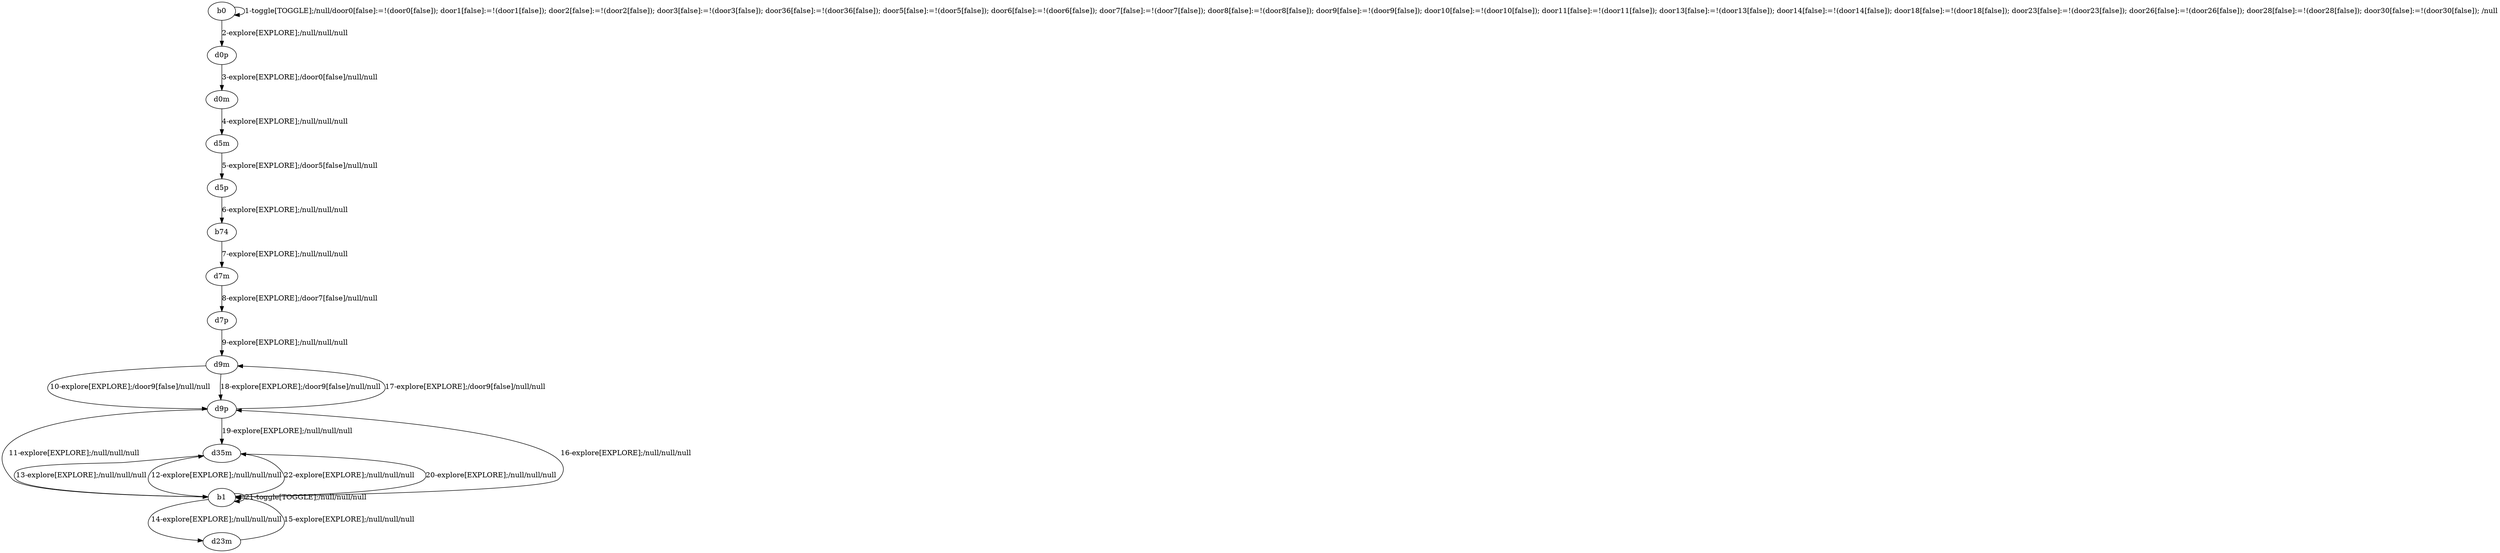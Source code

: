 # Total number of goals covered by this test: 2
# d9p --> d9m
# d23m --> b1

digraph g {
"b0" -> "b0" [label = "1-toggle[TOGGLE];/null/door0[false]:=!(door0[false]); door1[false]:=!(door1[false]); door2[false]:=!(door2[false]); door3[false]:=!(door3[false]); door36[false]:=!(door36[false]); door5[false]:=!(door5[false]); door6[false]:=!(door6[false]); door7[false]:=!(door7[false]); door8[false]:=!(door8[false]); door9[false]:=!(door9[false]); door10[false]:=!(door10[false]); door11[false]:=!(door11[false]); door13[false]:=!(door13[false]); door14[false]:=!(door14[false]); door18[false]:=!(door18[false]); door23[false]:=!(door23[false]); door26[false]:=!(door26[false]); door28[false]:=!(door28[false]); door30[false]:=!(door30[false]); /null"];
"b0" -> "d0p" [label = "2-explore[EXPLORE];/null/null/null"];
"d0p" -> "d0m" [label = "3-explore[EXPLORE];/door0[false]/null/null"];
"d0m" -> "d5m" [label = "4-explore[EXPLORE];/null/null/null"];
"d5m" -> "d5p" [label = "5-explore[EXPLORE];/door5[false]/null/null"];
"d5p" -> "b74" [label = "6-explore[EXPLORE];/null/null/null"];
"b74" -> "d7m" [label = "7-explore[EXPLORE];/null/null/null"];
"d7m" -> "d7p" [label = "8-explore[EXPLORE];/door7[false]/null/null"];
"d7p" -> "d9m" [label = "9-explore[EXPLORE];/null/null/null"];
"d9m" -> "d9p" [label = "10-explore[EXPLORE];/door9[false]/null/null"];
"d9p" -> "b1" [label = "11-explore[EXPLORE];/null/null/null"];
"b1" -> "d35m" [label = "12-explore[EXPLORE];/null/null/null"];
"d35m" -> "b1" [label = "13-explore[EXPLORE];/null/null/null"];
"b1" -> "d23m" [label = "14-explore[EXPLORE];/null/null/null"];
"d23m" -> "b1" [label = "15-explore[EXPLORE];/null/null/null"];
"b1" -> "d9p" [label = "16-explore[EXPLORE];/null/null/null"];
"d9p" -> "d9m" [label = "17-explore[EXPLORE];/door9[false]/null/null"];
"d9m" -> "d9p" [label = "18-explore[EXPLORE];/door9[false]/null/null"];
"d9p" -> "d35m" [label = "19-explore[EXPLORE];/null/null/null"];
"d35m" -> "b1" [label = "20-explore[EXPLORE];/null/null/null"];
"b1" -> "b1" [label = "21-toggle[TOGGLE];/null/null/null"];
"b1" -> "d35m" [label = "22-explore[EXPLORE];/null/null/null"];
}